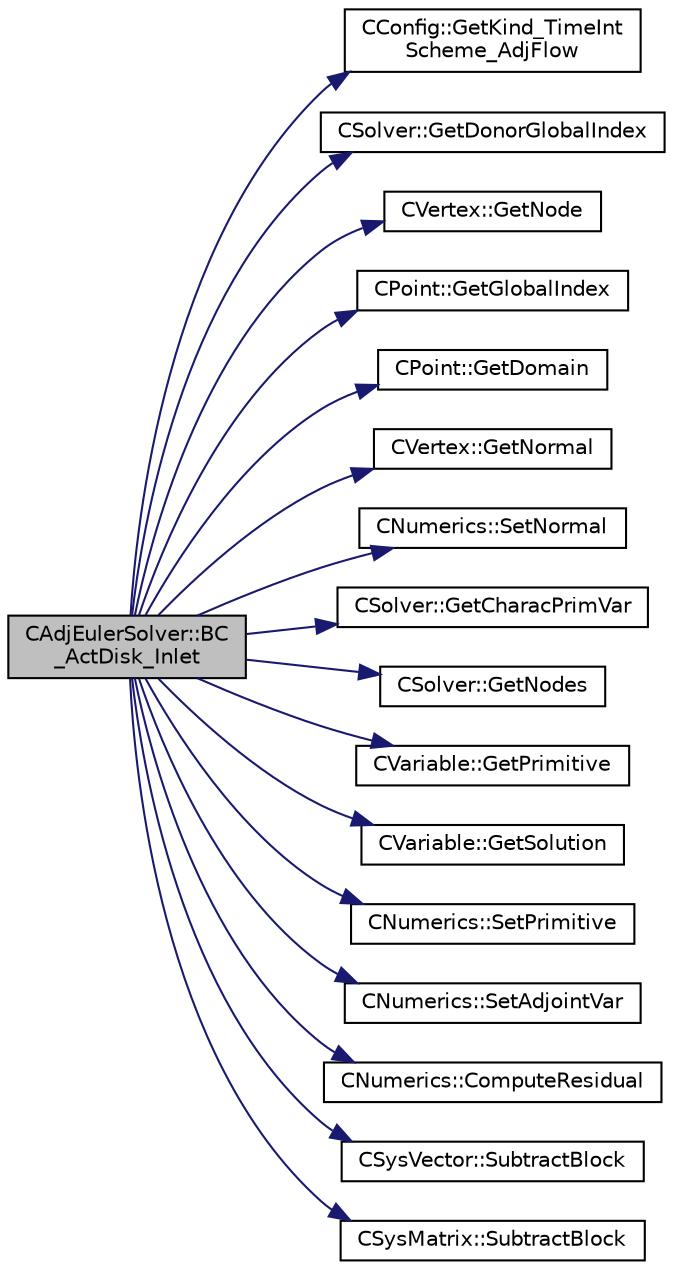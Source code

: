 digraph "CAdjEulerSolver::BC_ActDisk_Inlet"
{
  edge [fontname="Helvetica",fontsize="10",labelfontname="Helvetica",labelfontsize="10"];
  node [fontname="Helvetica",fontsize="10",shape=record];
  rankdir="LR";
  Node99 [label="CAdjEulerSolver::BC\l_ActDisk_Inlet",height=0.2,width=0.4,color="black", fillcolor="grey75", style="filled", fontcolor="black"];
  Node99 -> Node100 [color="midnightblue",fontsize="10",style="solid",fontname="Helvetica"];
  Node100 [label="CConfig::GetKind_TimeInt\lScheme_AdjFlow",height=0.2,width=0.4,color="black", fillcolor="white", style="filled",URL="$class_c_config.html#ab9d0e23db2d8f044b0b09915e92ef003",tooltip="Get the kind of integration scheme (explicit or implicit) for the adjoint flow equations. "];
  Node99 -> Node101 [color="midnightblue",fontsize="10",style="solid",fontname="Helvetica"];
  Node101 [label="CSolver::GetDonorGlobalIndex",height=0.2,width=0.4,color="black", fillcolor="white", style="filled",URL="$class_c_solver.html#a8fe26878b051aabbf59ea1905d772e57",tooltip="A virtual member. "];
  Node99 -> Node102 [color="midnightblue",fontsize="10",style="solid",fontname="Helvetica"];
  Node102 [label="CVertex::GetNode",height=0.2,width=0.4,color="black", fillcolor="white", style="filled",URL="$class_c_vertex.html#a95c513bf927464157ed96b6c79779a1f",tooltip="Get the node of the vertex. "];
  Node99 -> Node103 [color="midnightblue",fontsize="10",style="solid",fontname="Helvetica"];
  Node103 [label="CPoint::GetGlobalIndex",height=0.2,width=0.4,color="black", fillcolor="white", style="filled",URL="$class_c_point.html#ab546170a5a03ef210a75fc5531910050",tooltip="Get the global index in a parallel computation. "];
  Node99 -> Node104 [color="midnightblue",fontsize="10",style="solid",fontname="Helvetica"];
  Node104 [label="CPoint::GetDomain",height=0.2,width=0.4,color="black", fillcolor="white", style="filled",URL="$class_c_point.html#a1d7e22a60d4cfef356af1cba2bab3e55",tooltip="For parallel computation, its indicates if a point must be computed or not. "];
  Node99 -> Node105 [color="midnightblue",fontsize="10",style="solid",fontname="Helvetica"];
  Node105 [label="CVertex::GetNormal",height=0.2,width=0.4,color="black", fillcolor="white", style="filled",URL="$class_c_vertex.html#a0d289163c6f3384822fcb9ae86fc1c39",tooltip="Copy the the normal vector of a face. "];
  Node99 -> Node106 [color="midnightblue",fontsize="10",style="solid",fontname="Helvetica"];
  Node106 [label="CNumerics::SetNormal",height=0.2,width=0.4,color="black", fillcolor="white", style="filled",URL="$class_c_numerics.html#a41903d97957f351cd9ee63ca404985b1",tooltip="Set the value of the normal vector to the face between two points. "];
  Node99 -> Node107 [color="midnightblue",fontsize="10",style="solid",fontname="Helvetica"];
  Node107 [label="CSolver::GetCharacPrimVar",height=0.2,width=0.4,color="black", fillcolor="white", style="filled",URL="$class_c_solver.html#ad25c13b6587f8a1a71f84a37fdb5b213",tooltip="A virtual member. "];
  Node99 -> Node108 [color="midnightblue",fontsize="10",style="solid",fontname="Helvetica"];
  Node108 [label="CSolver::GetNodes",height=0.2,width=0.4,color="black", fillcolor="white", style="filled",URL="$class_c_solver.html#af3198e52a2ea377bb765647b5e697197",tooltip="Allow outside access to the nodes of the solver, containing conservatives, primitives, etc. "];
  Node99 -> Node109 [color="midnightblue",fontsize="10",style="solid",fontname="Helvetica"];
  Node109 [label="CVariable::GetPrimitive",height=0.2,width=0.4,color="black", fillcolor="white", style="filled",URL="$class_c_variable.html#abe38982ec51efc8391ef27fc434f37ad",tooltip="A virtual member. "];
  Node99 -> Node110 [color="midnightblue",fontsize="10",style="solid",fontname="Helvetica"];
  Node110 [label="CVariable::GetSolution",height=0.2,width=0.4,color="black", fillcolor="white", style="filled",URL="$class_c_variable.html#a261483e39c23c1de7cb9aea7e917c121",tooltip="Get the solution. "];
  Node99 -> Node111 [color="midnightblue",fontsize="10",style="solid",fontname="Helvetica"];
  Node111 [label="CNumerics::SetPrimitive",height=0.2,width=0.4,color="black", fillcolor="white", style="filled",URL="$class_c_numerics.html#af72b17d397adf09beed2e99e2daf895c",tooltip="Set the value of the primitive variables. "];
  Node99 -> Node112 [color="midnightblue",fontsize="10",style="solid",fontname="Helvetica"];
  Node112 [label="CNumerics::SetAdjointVar",height=0.2,width=0.4,color="black", fillcolor="white", style="filled",URL="$class_c_numerics.html#a4eb3867ed99a8fd200f96da877e64313",tooltip="Set the value of the adjoint variable. "];
  Node99 -> Node113 [color="midnightblue",fontsize="10",style="solid",fontname="Helvetica"];
  Node113 [label="CNumerics::ComputeResidual",height=0.2,width=0.4,color="black", fillcolor="white", style="filled",URL="$class_c_numerics.html#abe734316e0047f463f059fd77a281958",tooltip="Compute the numerical residual. "];
  Node99 -> Node114 [color="midnightblue",fontsize="10",style="solid",fontname="Helvetica"];
  Node114 [label="CSysVector::SubtractBlock",height=0.2,width=0.4,color="black", fillcolor="white", style="filled",URL="$class_c_sys_vector.html#a732b302ca148d38b442bfe7e096a81be",tooltip="Subtract val_residual to the residual. "];
  Node99 -> Node115 [color="midnightblue",fontsize="10",style="solid",fontname="Helvetica"];
  Node115 [label="CSysMatrix::SubtractBlock",height=0.2,width=0.4,color="black", fillcolor="white", style="filled",URL="$class_c_sys_matrix.html#af913d33707e948c30fff5a62773ef5c6",tooltip="Subtracts the specified block to the sparse matrix. "];
}
